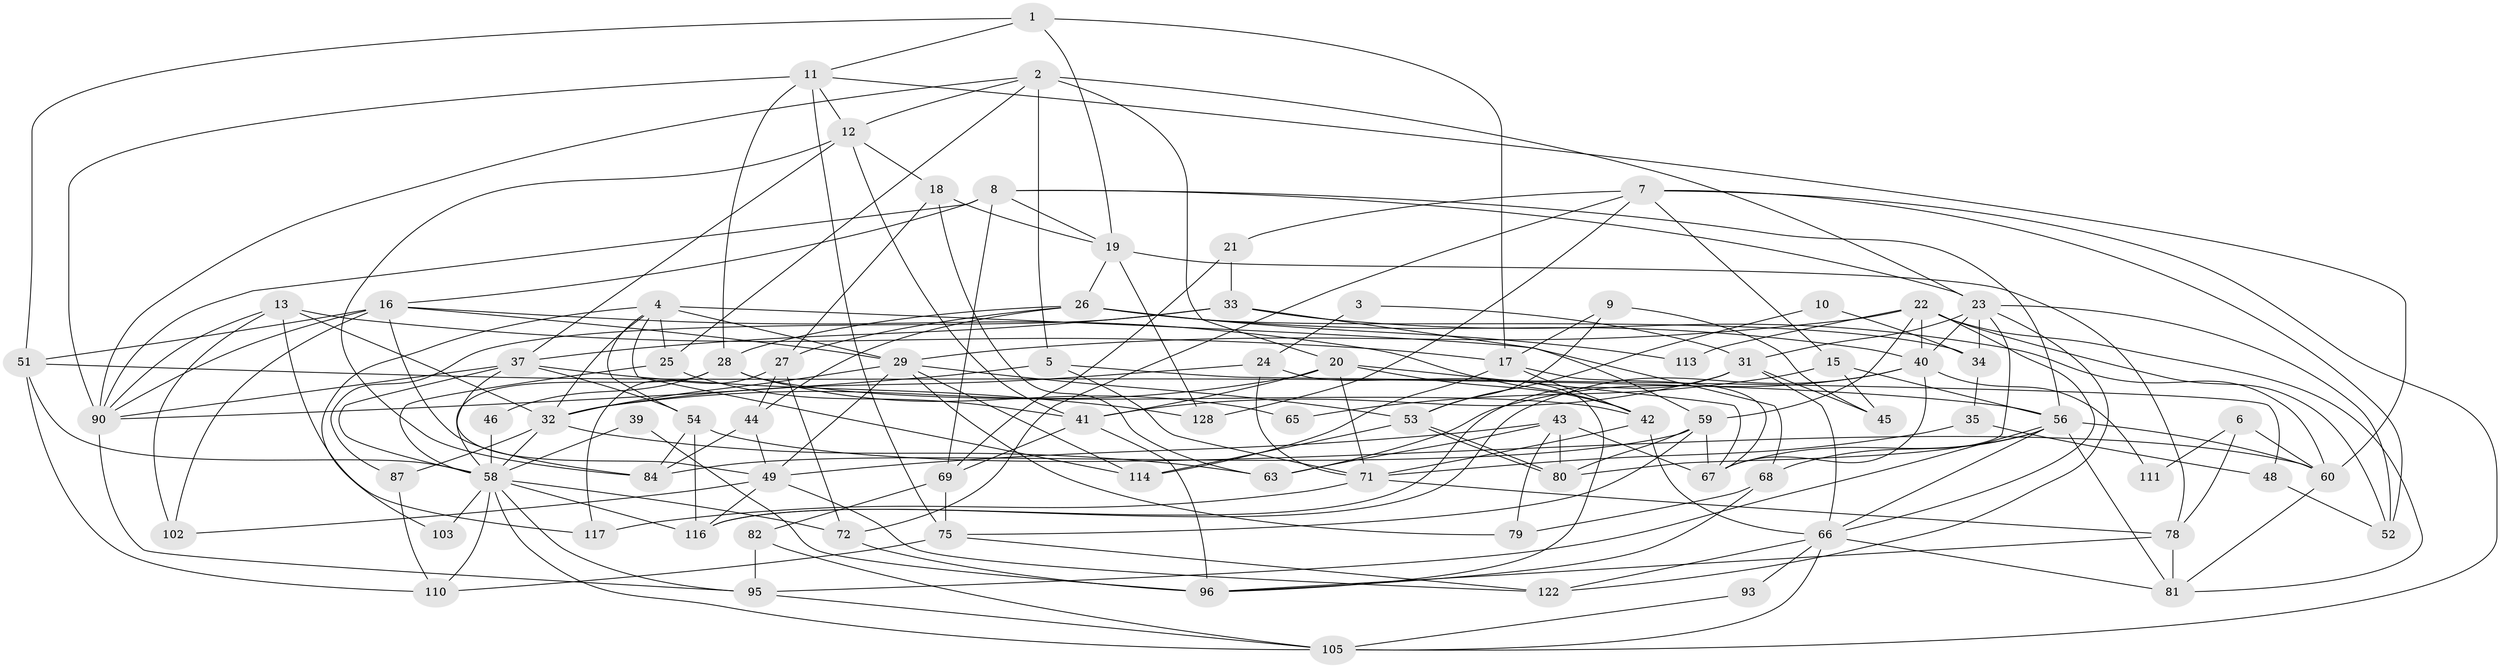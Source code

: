 // Generated by graph-tools (version 1.1) at 2025/24/03/03/25 07:24:03]
// undirected, 83 vertices, 205 edges
graph export_dot {
graph [start="1"]
  node [color=gray90,style=filled];
  1 [super="+14"];
  2 [super="+123"];
  3;
  4 [super="+30"];
  5 [super="+83"];
  6;
  7 [super="+47"];
  8 [super="+62"];
  9;
  10;
  11 [super="+127"];
  12;
  13;
  15;
  16 [super="+36"];
  17 [super="+115"];
  18;
  19 [super="+38"];
  20 [super="+104"];
  21;
  22 [super="+55"];
  23 [super="+70"];
  24;
  25;
  26 [super="+101"];
  27 [super="+77"];
  28 [super="+94"];
  29 [super="+64"];
  31 [super="+73"];
  32 [super="+108"];
  33 [super="+50"];
  34;
  35;
  37 [super="+100"];
  39;
  40 [super="+92"];
  41 [super="+61"];
  42 [super="+88"];
  43;
  44;
  45 [super="+125"];
  46;
  48;
  49 [super="+118"];
  51;
  52;
  53 [super="+57"];
  54 [super="+85"];
  56 [super="+109"];
  58 [super="+89"];
  59 [super="+76"];
  60 [super="+120"];
  63 [super="+97"];
  65;
  66 [super="+107"];
  67 [super="+99"];
  68 [super="+86"];
  69 [super="+74"];
  71 [super="+112"];
  72;
  75;
  78 [super="+106"];
  79;
  80;
  81 [super="+126"];
  82;
  84;
  87;
  90 [super="+91"];
  93;
  95 [super="+98"];
  96 [super="+119"];
  102;
  103;
  105;
  110 [super="+121"];
  111;
  113;
  114;
  116 [super="+124"];
  117;
  122;
  128;
  1 -- 51;
  1 -- 11;
  1 -- 19;
  1 -- 17;
  2 -- 12;
  2 -- 90;
  2 -- 5 [weight=2];
  2 -- 25;
  2 -- 20;
  2 -- 23;
  3 -- 31;
  3 -- 24;
  4 -- 29 [weight=2];
  4 -- 103;
  4 -- 114;
  4 -- 32;
  4 -- 68;
  4 -- 54;
  4 -- 25;
  5 -- 48;
  5 -- 90;
  5 -- 71;
  6 -- 111;
  6 -- 78;
  6 -- 60;
  7 -- 105;
  7 -- 52;
  7 -- 72;
  7 -- 128;
  7 -- 15;
  7 -- 21;
  8 -- 90;
  8 -- 16;
  8 -- 19;
  8 -- 69;
  8 -- 23;
  8 -- 56;
  9 -- 45;
  9 -- 17;
  9 -- 53;
  10 -- 34;
  10 -- 53;
  11 -- 75;
  11 -- 12;
  11 -- 28;
  11 -- 60;
  11 -- 90;
  12 -- 84;
  12 -- 18;
  12 -- 41;
  12 -- 37;
  13 -- 102;
  13 -- 90;
  13 -- 17;
  13 -- 32;
  13 -- 117;
  15 -- 45;
  15 -- 65;
  15 -- 56;
  16 -- 90;
  16 -- 102;
  16 -- 42;
  16 -- 51;
  16 -- 84;
  16 -- 29;
  17 -- 42;
  17 -- 114;
  17 -- 67;
  18 -- 27;
  18 -- 63;
  18 -- 19;
  19 -- 78;
  19 -- 26;
  19 -- 128;
  20 -- 41;
  20 -- 42;
  20 -- 67;
  20 -- 71;
  20 -- 32;
  21 -- 69;
  21 -- 33;
  22 -- 40;
  22 -- 29;
  22 -- 113;
  22 -- 52;
  22 -- 66;
  22 -- 59;
  22 -- 81;
  23 -- 34;
  23 -- 52;
  23 -- 80;
  23 -- 122;
  23 -- 31;
  23 -- 40 [weight=2];
  24 -- 32;
  24 -- 96;
  24 -- 71;
  25 -- 41;
  25 -- 58;
  26 -- 44;
  26 -- 27;
  26 -- 113 [weight=2];
  26 -- 40;
  26 -- 34;
  26 -- 28;
  27 -- 72;
  27 -- 44;
  27 -- 117;
  28 -- 46;
  28 -- 58;
  28 -- 65;
  28 -- 42;
  29 -- 114;
  29 -- 32;
  29 -- 49;
  29 -- 53;
  29 -- 79;
  31 -- 41;
  31 -- 45;
  31 -- 66;
  31 -- 116;
  32 -- 63;
  32 -- 58;
  32 -- 87;
  33 -- 87;
  33 -- 59;
  33 -- 60;
  33 -- 37;
  34 -- 35;
  35 -- 48;
  35 -- 71;
  37 -- 49;
  37 -- 90;
  37 -- 128;
  37 -- 54;
  37 -- 58;
  39 -- 58;
  39 -- 96;
  40 -- 111;
  40 -- 116;
  40 -- 63;
  40 -- 67;
  41 -- 69;
  41 -- 96;
  42 -- 71;
  42 -- 66;
  43 -- 80;
  43 -- 49;
  43 -- 79;
  43 -- 63;
  43 -- 67;
  44 -- 84;
  44 -- 49;
  46 -- 58;
  48 -- 52;
  49 -- 122;
  49 -- 102;
  49 -- 116;
  51 -- 110;
  51 -- 58;
  51 -- 56;
  53 -- 80;
  53 -- 80;
  53 -- 114;
  54 -- 84;
  54 -- 60;
  54 -- 116;
  56 -- 60;
  56 -- 66;
  56 -- 81;
  56 -- 68;
  56 -- 95;
  56 -- 67;
  58 -- 95;
  58 -- 103;
  58 -- 105;
  58 -- 116;
  58 -- 72;
  58 -- 110;
  59 -- 84;
  59 -- 80;
  59 -- 75;
  59 -- 67;
  60 -- 81;
  66 -- 93;
  66 -- 122;
  66 -- 105;
  66 -- 81;
  68 -- 79;
  68 -- 96;
  69 -- 75;
  69 -- 82;
  71 -- 117;
  71 -- 78;
  72 -- 96;
  75 -- 122;
  75 -- 110;
  78 -- 81;
  78 -- 96;
  82 -- 105;
  82 -- 95;
  87 -- 110;
  90 -- 95;
  93 -- 105;
  95 -- 105;
}
